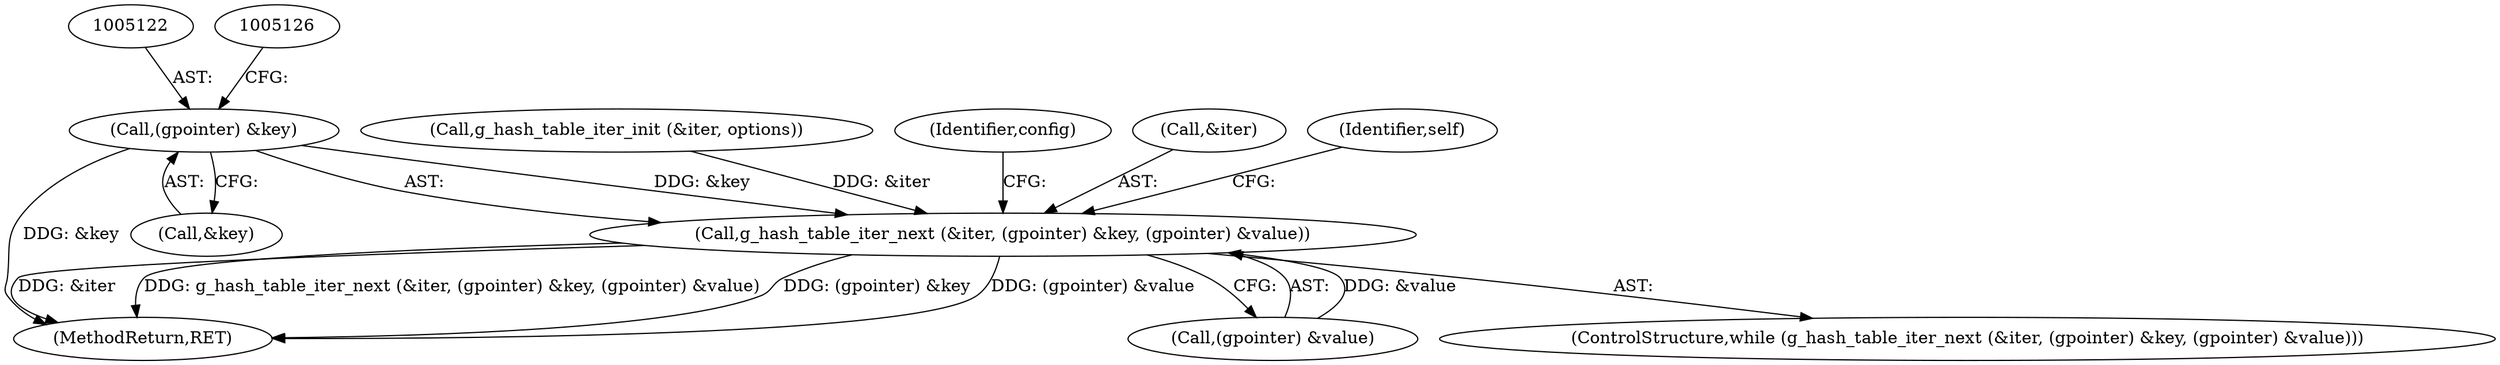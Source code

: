 digraph "0_NetworkManager_d5fc88e573fa58b93034b04d35a2454f5d28cad9@pointer" {
"1005121" [label="(Call,(gpointer) &key)"];
"1005118" [label="(Call,g_hash_table_iter_next (&iter, (gpointer) &key, (gpointer) &value))"];
"1005130" [label="(Identifier,config)"];
"1005125" [label="(Call,(gpointer) &value)"];
"1005123" [label="(Call,&key)"];
"1007368" [label="(MethodReturn,RET)"];
"1005121" [label="(Call,(gpointer) &key)"];
"1005119" [label="(Call,&iter)"];
"1005135" [label="(Identifier,self)"];
"1005118" [label="(Call,g_hash_table_iter_next (&iter, (gpointer) &key, (gpointer) &value))"];
"1005117" [label="(ControlStructure,while (g_hash_table_iter_next (&iter, (gpointer) &key, (gpointer) &value)))"];
"1005113" [label="(Call,g_hash_table_iter_init (&iter, options))"];
"1005121" -> "1005118"  [label="AST: "];
"1005121" -> "1005123"  [label="CFG: "];
"1005122" -> "1005121"  [label="AST: "];
"1005123" -> "1005121"  [label="AST: "];
"1005126" -> "1005121"  [label="CFG: "];
"1005121" -> "1007368"  [label="DDG: &key"];
"1005121" -> "1005118"  [label="DDG: &key"];
"1005118" -> "1005117"  [label="AST: "];
"1005118" -> "1005125"  [label="CFG: "];
"1005119" -> "1005118"  [label="AST: "];
"1005125" -> "1005118"  [label="AST: "];
"1005130" -> "1005118"  [label="CFG: "];
"1005135" -> "1005118"  [label="CFG: "];
"1005118" -> "1007368"  [label="DDG: (gpointer) &value"];
"1005118" -> "1007368"  [label="DDG: &iter"];
"1005118" -> "1007368"  [label="DDG: g_hash_table_iter_next (&iter, (gpointer) &key, (gpointer) &value)"];
"1005118" -> "1007368"  [label="DDG: (gpointer) &key"];
"1005113" -> "1005118"  [label="DDG: &iter"];
"1005125" -> "1005118"  [label="DDG: &value"];
}
